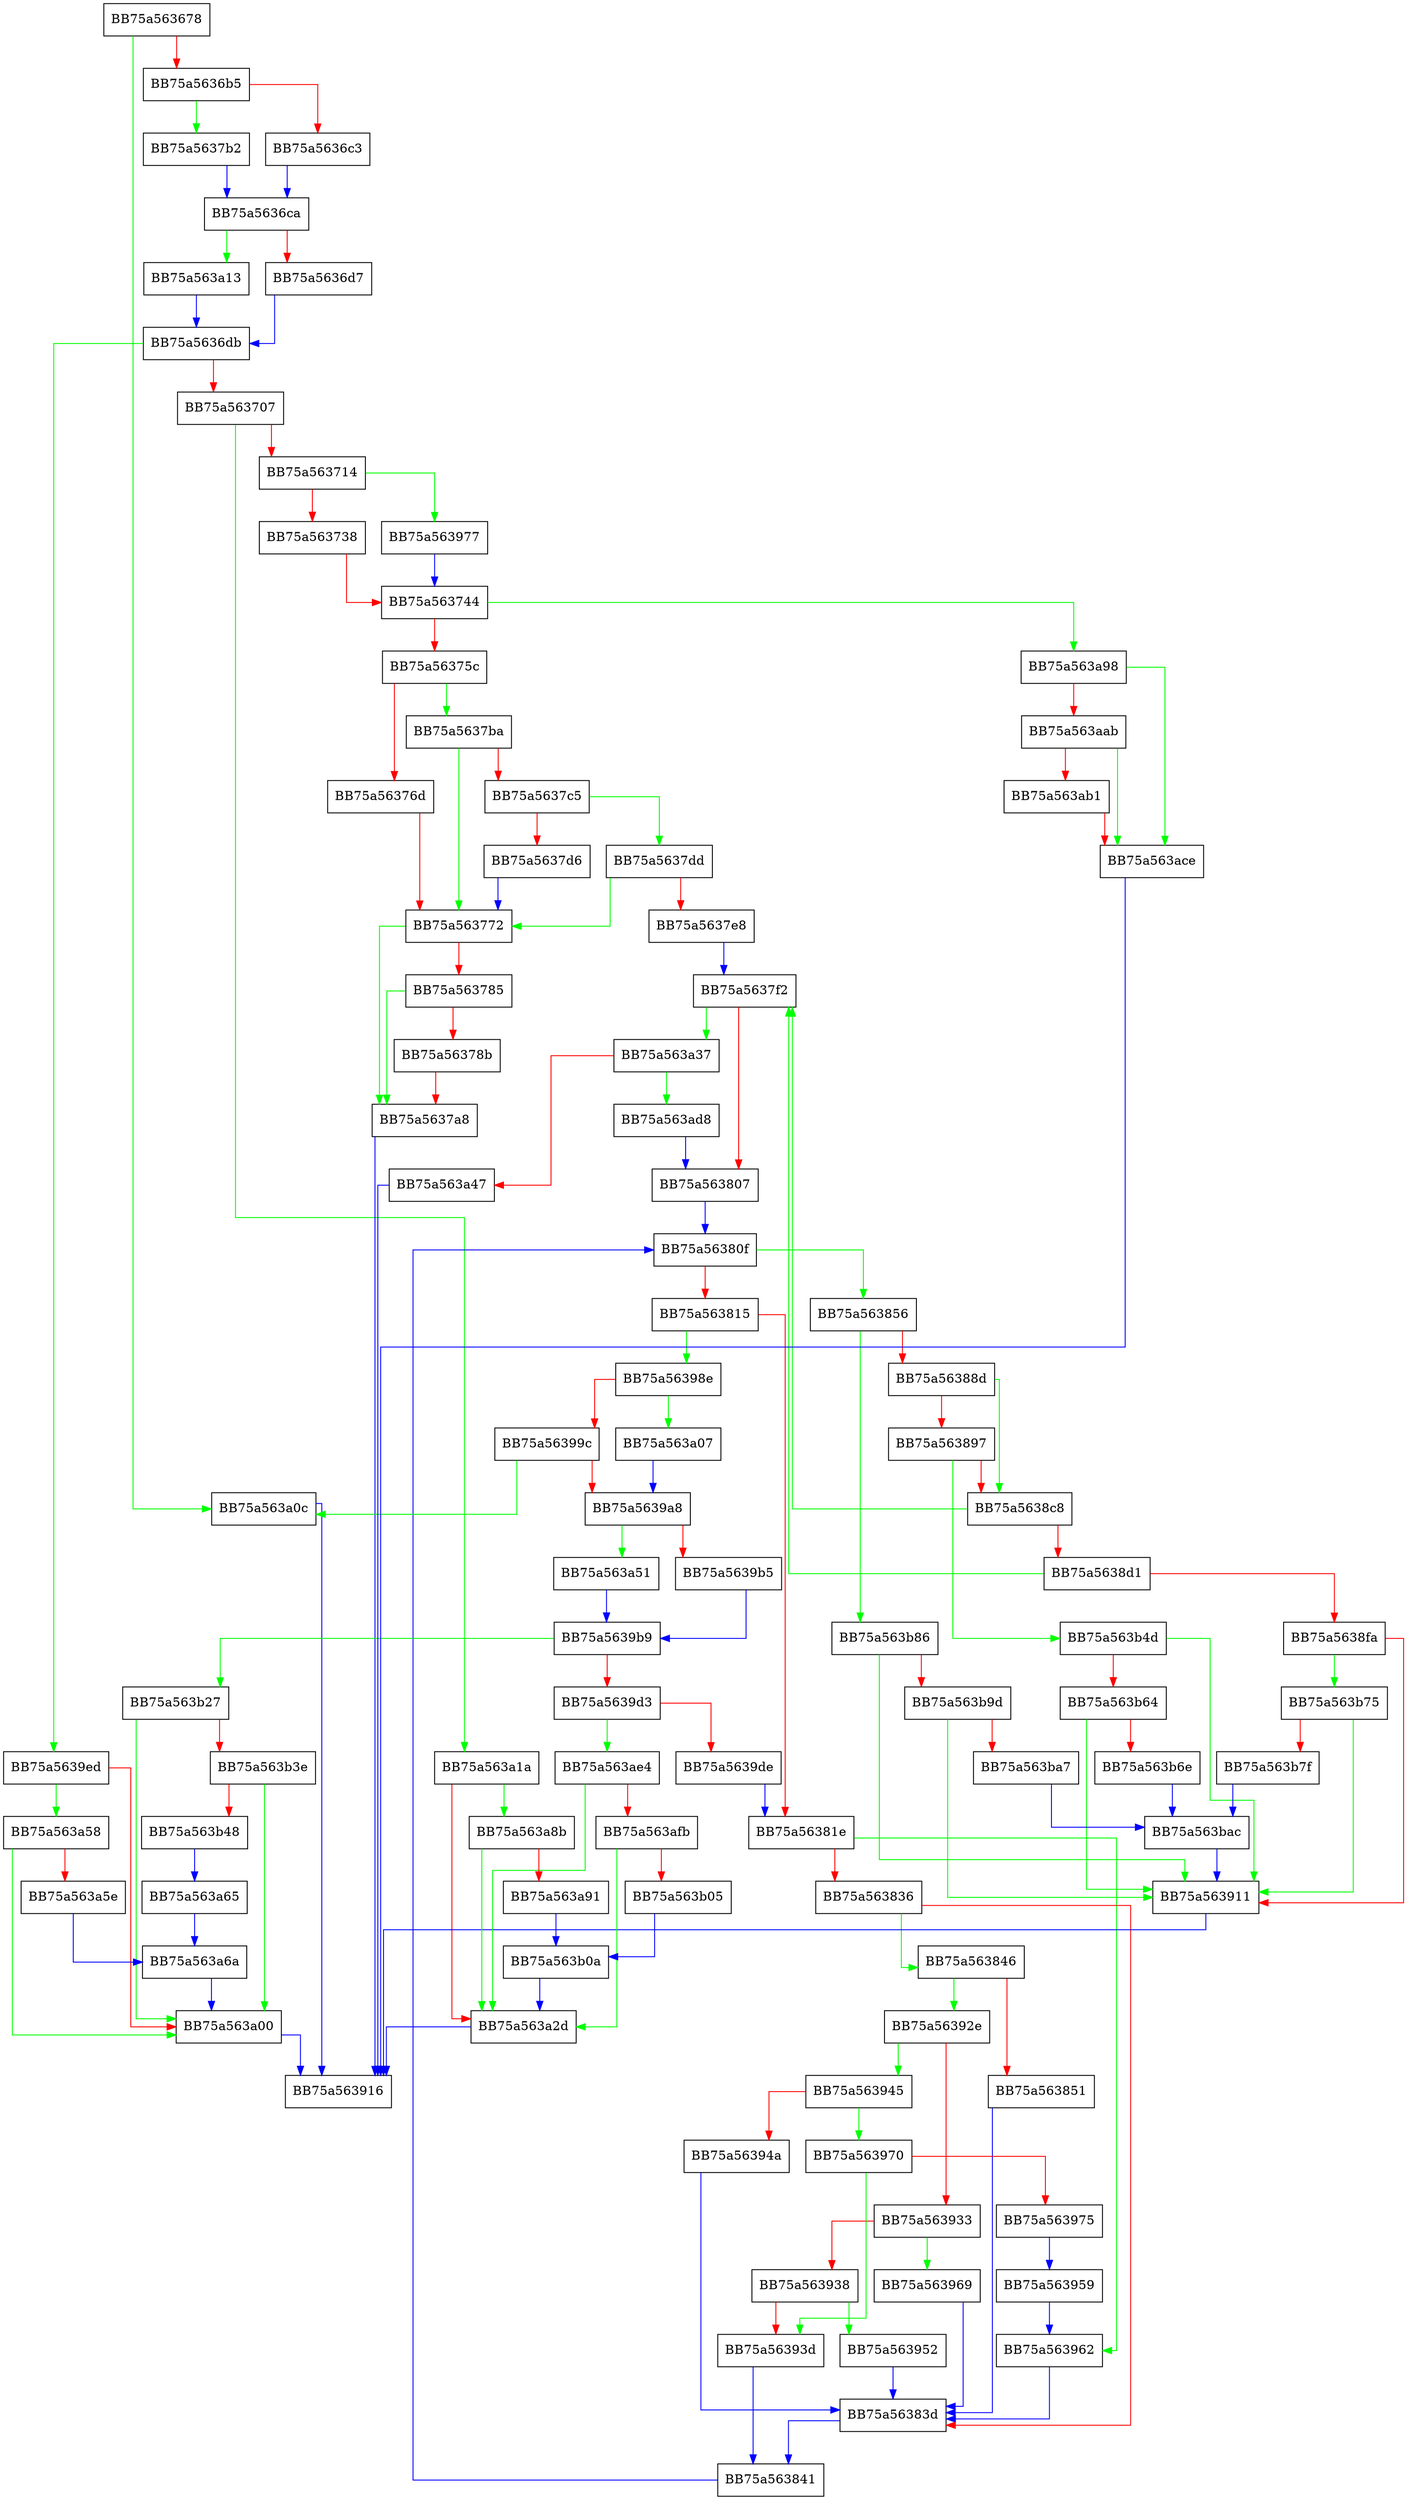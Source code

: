digraph decodeBase64 {
  node [shape="box"];
  graph [splines=ortho];
  BB75a563678 -> BB75a563a0c [color="green"];
  BB75a563678 -> BB75a5636b5 [color="red"];
  BB75a5636b5 -> BB75a5637b2 [color="green"];
  BB75a5636b5 -> BB75a5636c3 [color="red"];
  BB75a5636c3 -> BB75a5636ca [color="blue"];
  BB75a5636ca -> BB75a563a13 [color="green"];
  BB75a5636ca -> BB75a5636d7 [color="red"];
  BB75a5636d7 -> BB75a5636db [color="blue"];
  BB75a5636db -> BB75a5639ed [color="green"];
  BB75a5636db -> BB75a563707 [color="red"];
  BB75a563707 -> BB75a563a1a [color="green"];
  BB75a563707 -> BB75a563714 [color="red"];
  BB75a563714 -> BB75a563977 [color="green"];
  BB75a563714 -> BB75a563738 [color="red"];
  BB75a563738 -> BB75a563744 [color="red"];
  BB75a563744 -> BB75a563a98 [color="green"];
  BB75a563744 -> BB75a56375c [color="red"];
  BB75a56375c -> BB75a5637ba [color="green"];
  BB75a56375c -> BB75a56376d [color="red"];
  BB75a56376d -> BB75a563772 [color="red"];
  BB75a563772 -> BB75a5637a8 [color="green"];
  BB75a563772 -> BB75a563785 [color="red"];
  BB75a563785 -> BB75a5637a8 [color="green"];
  BB75a563785 -> BB75a56378b [color="red"];
  BB75a56378b -> BB75a5637a8 [color="red"];
  BB75a5637a8 -> BB75a563916 [color="blue"];
  BB75a5637b2 -> BB75a5636ca [color="blue"];
  BB75a5637ba -> BB75a563772 [color="green"];
  BB75a5637ba -> BB75a5637c5 [color="red"];
  BB75a5637c5 -> BB75a5637dd [color="green"];
  BB75a5637c5 -> BB75a5637d6 [color="red"];
  BB75a5637d6 -> BB75a563772 [color="blue"];
  BB75a5637dd -> BB75a563772 [color="green"];
  BB75a5637dd -> BB75a5637e8 [color="red"];
  BB75a5637e8 -> BB75a5637f2 [color="blue"];
  BB75a5637f2 -> BB75a563a37 [color="green"];
  BB75a5637f2 -> BB75a563807 [color="red"];
  BB75a563807 -> BB75a56380f [color="blue"];
  BB75a56380f -> BB75a563856 [color="green"];
  BB75a56380f -> BB75a563815 [color="red"];
  BB75a563815 -> BB75a56398e [color="green"];
  BB75a563815 -> BB75a56381e [color="red"];
  BB75a56381e -> BB75a563962 [color="green"];
  BB75a56381e -> BB75a563836 [color="red"];
  BB75a563836 -> BB75a563846 [color="green"];
  BB75a563836 -> BB75a56383d [color="red"];
  BB75a56383d -> BB75a563841 [color="blue"];
  BB75a563841 -> BB75a56380f [color="blue"];
  BB75a563846 -> BB75a56392e [color="green"];
  BB75a563846 -> BB75a563851 [color="red"];
  BB75a563851 -> BB75a56383d [color="blue"];
  BB75a563856 -> BB75a563b86 [color="green"];
  BB75a563856 -> BB75a56388d [color="red"];
  BB75a56388d -> BB75a5638c8 [color="green"];
  BB75a56388d -> BB75a563897 [color="red"];
  BB75a563897 -> BB75a563b4d [color="green"];
  BB75a563897 -> BB75a5638c8 [color="red"];
  BB75a5638c8 -> BB75a5637f2 [color="green"];
  BB75a5638c8 -> BB75a5638d1 [color="red"];
  BB75a5638d1 -> BB75a5637f2 [color="green"];
  BB75a5638d1 -> BB75a5638fa [color="red"];
  BB75a5638fa -> BB75a563b75 [color="green"];
  BB75a5638fa -> BB75a563911 [color="red"];
  BB75a563911 -> BB75a563916 [color="blue"];
  BB75a56392e -> BB75a563945 [color="green"];
  BB75a56392e -> BB75a563933 [color="red"];
  BB75a563933 -> BB75a563969 [color="green"];
  BB75a563933 -> BB75a563938 [color="red"];
  BB75a563938 -> BB75a563952 [color="green"];
  BB75a563938 -> BB75a56393d [color="red"];
  BB75a56393d -> BB75a563841 [color="blue"];
  BB75a563945 -> BB75a563970 [color="green"];
  BB75a563945 -> BB75a56394a [color="red"];
  BB75a56394a -> BB75a56383d [color="blue"];
  BB75a563952 -> BB75a56383d [color="blue"];
  BB75a563959 -> BB75a563962 [color="blue"];
  BB75a563962 -> BB75a56383d [color="blue"];
  BB75a563969 -> BB75a56383d [color="blue"];
  BB75a563970 -> BB75a56393d [color="green"];
  BB75a563970 -> BB75a563975 [color="red"];
  BB75a563975 -> BB75a563959 [color="blue"];
  BB75a563977 -> BB75a563744 [color="blue"];
  BB75a56398e -> BB75a563a07 [color="green"];
  BB75a56398e -> BB75a56399c [color="red"];
  BB75a56399c -> BB75a563a0c [color="green"];
  BB75a56399c -> BB75a5639a8 [color="red"];
  BB75a5639a8 -> BB75a563a51 [color="green"];
  BB75a5639a8 -> BB75a5639b5 [color="red"];
  BB75a5639b5 -> BB75a5639b9 [color="blue"];
  BB75a5639b9 -> BB75a563b27 [color="green"];
  BB75a5639b9 -> BB75a5639d3 [color="red"];
  BB75a5639d3 -> BB75a563ae4 [color="green"];
  BB75a5639d3 -> BB75a5639de [color="red"];
  BB75a5639de -> BB75a56381e [color="blue"];
  BB75a5639ed -> BB75a563a58 [color="green"];
  BB75a5639ed -> BB75a563a00 [color="red"];
  BB75a563a00 -> BB75a563916 [color="blue"];
  BB75a563a07 -> BB75a5639a8 [color="blue"];
  BB75a563a0c -> BB75a563916 [color="blue"];
  BB75a563a13 -> BB75a5636db [color="blue"];
  BB75a563a1a -> BB75a563a8b [color="green"];
  BB75a563a1a -> BB75a563a2d [color="red"];
  BB75a563a2d -> BB75a563916 [color="blue"];
  BB75a563a37 -> BB75a563ad8 [color="green"];
  BB75a563a37 -> BB75a563a47 [color="red"];
  BB75a563a47 -> BB75a563916 [color="blue"];
  BB75a563a51 -> BB75a5639b9 [color="blue"];
  BB75a563a58 -> BB75a563a00 [color="green"];
  BB75a563a58 -> BB75a563a5e [color="red"];
  BB75a563a5e -> BB75a563a6a [color="blue"];
  BB75a563a65 -> BB75a563a6a [color="blue"];
  BB75a563a6a -> BB75a563a00 [color="blue"];
  BB75a563a8b -> BB75a563a2d [color="green"];
  BB75a563a8b -> BB75a563a91 [color="red"];
  BB75a563a91 -> BB75a563b0a [color="blue"];
  BB75a563a98 -> BB75a563ace [color="green"];
  BB75a563a98 -> BB75a563aab [color="red"];
  BB75a563aab -> BB75a563ace [color="green"];
  BB75a563aab -> BB75a563ab1 [color="red"];
  BB75a563ab1 -> BB75a563ace [color="red"];
  BB75a563ace -> BB75a563916 [color="blue"];
  BB75a563ad8 -> BB75a563807 [color="blue"];
  BB75a563ae4 -> BB75a563a2d [color="green"];
  BB75a563ae4 -> BB75a563afb [color="red"];
  BB75a563afb -> BB75a563a2d [color="green"];
  BB75a563afb -> BB75a563b05 [color="red"];
  BB75a563b05 -> BB75a563b0a [color="blue"];
  BB75a563b0a -> BB75a563a2d [color="blue"];
  BB75a563b27 -> BB75a563a00 [color="green"];
  BB75a563b27 -> BB75a563b3e [color="red"];
  BB75a563b3e -> BB75a563a00 [color="green"];
  BB75a563b3e -> BB75a563b48 [color="red"];
  BB75a563b48 -> BB75a563a65 [color="blue"];
  BB75a563b4d -> BB75a563911 [color="green"];
  BB75a563b4d -> BB75a563b64 [color="red"];
  BB75a563b64 -> BB75a563911 [color="green"];
  BB75a563b64 -> BB75a563b6e [color="red"];
  BB75a563b6e -> BB75a563bac [color="blue"];
  BB75a563b75 -> BB75a563911 [color="green"];
  BB75a563b75 -> BB75a563b7f [color="red"];
  BB75a563b7f -> BB75a563bac [color="blue"];
  BB75a563b86 -> BB75a563911 [color="green"];
  BB75a563b86 -> BB75a563b9d [color="red"];
  BB75a563b9d -> BB75a563911 [color="green"];
  BB75a563b9d -> BB75a563ba7 [color="red"];
  BB75a563ba7 -> BB75a563bac [color="blue"];
  BB75a563bac -> BB75a563911 [color="blue"];
}